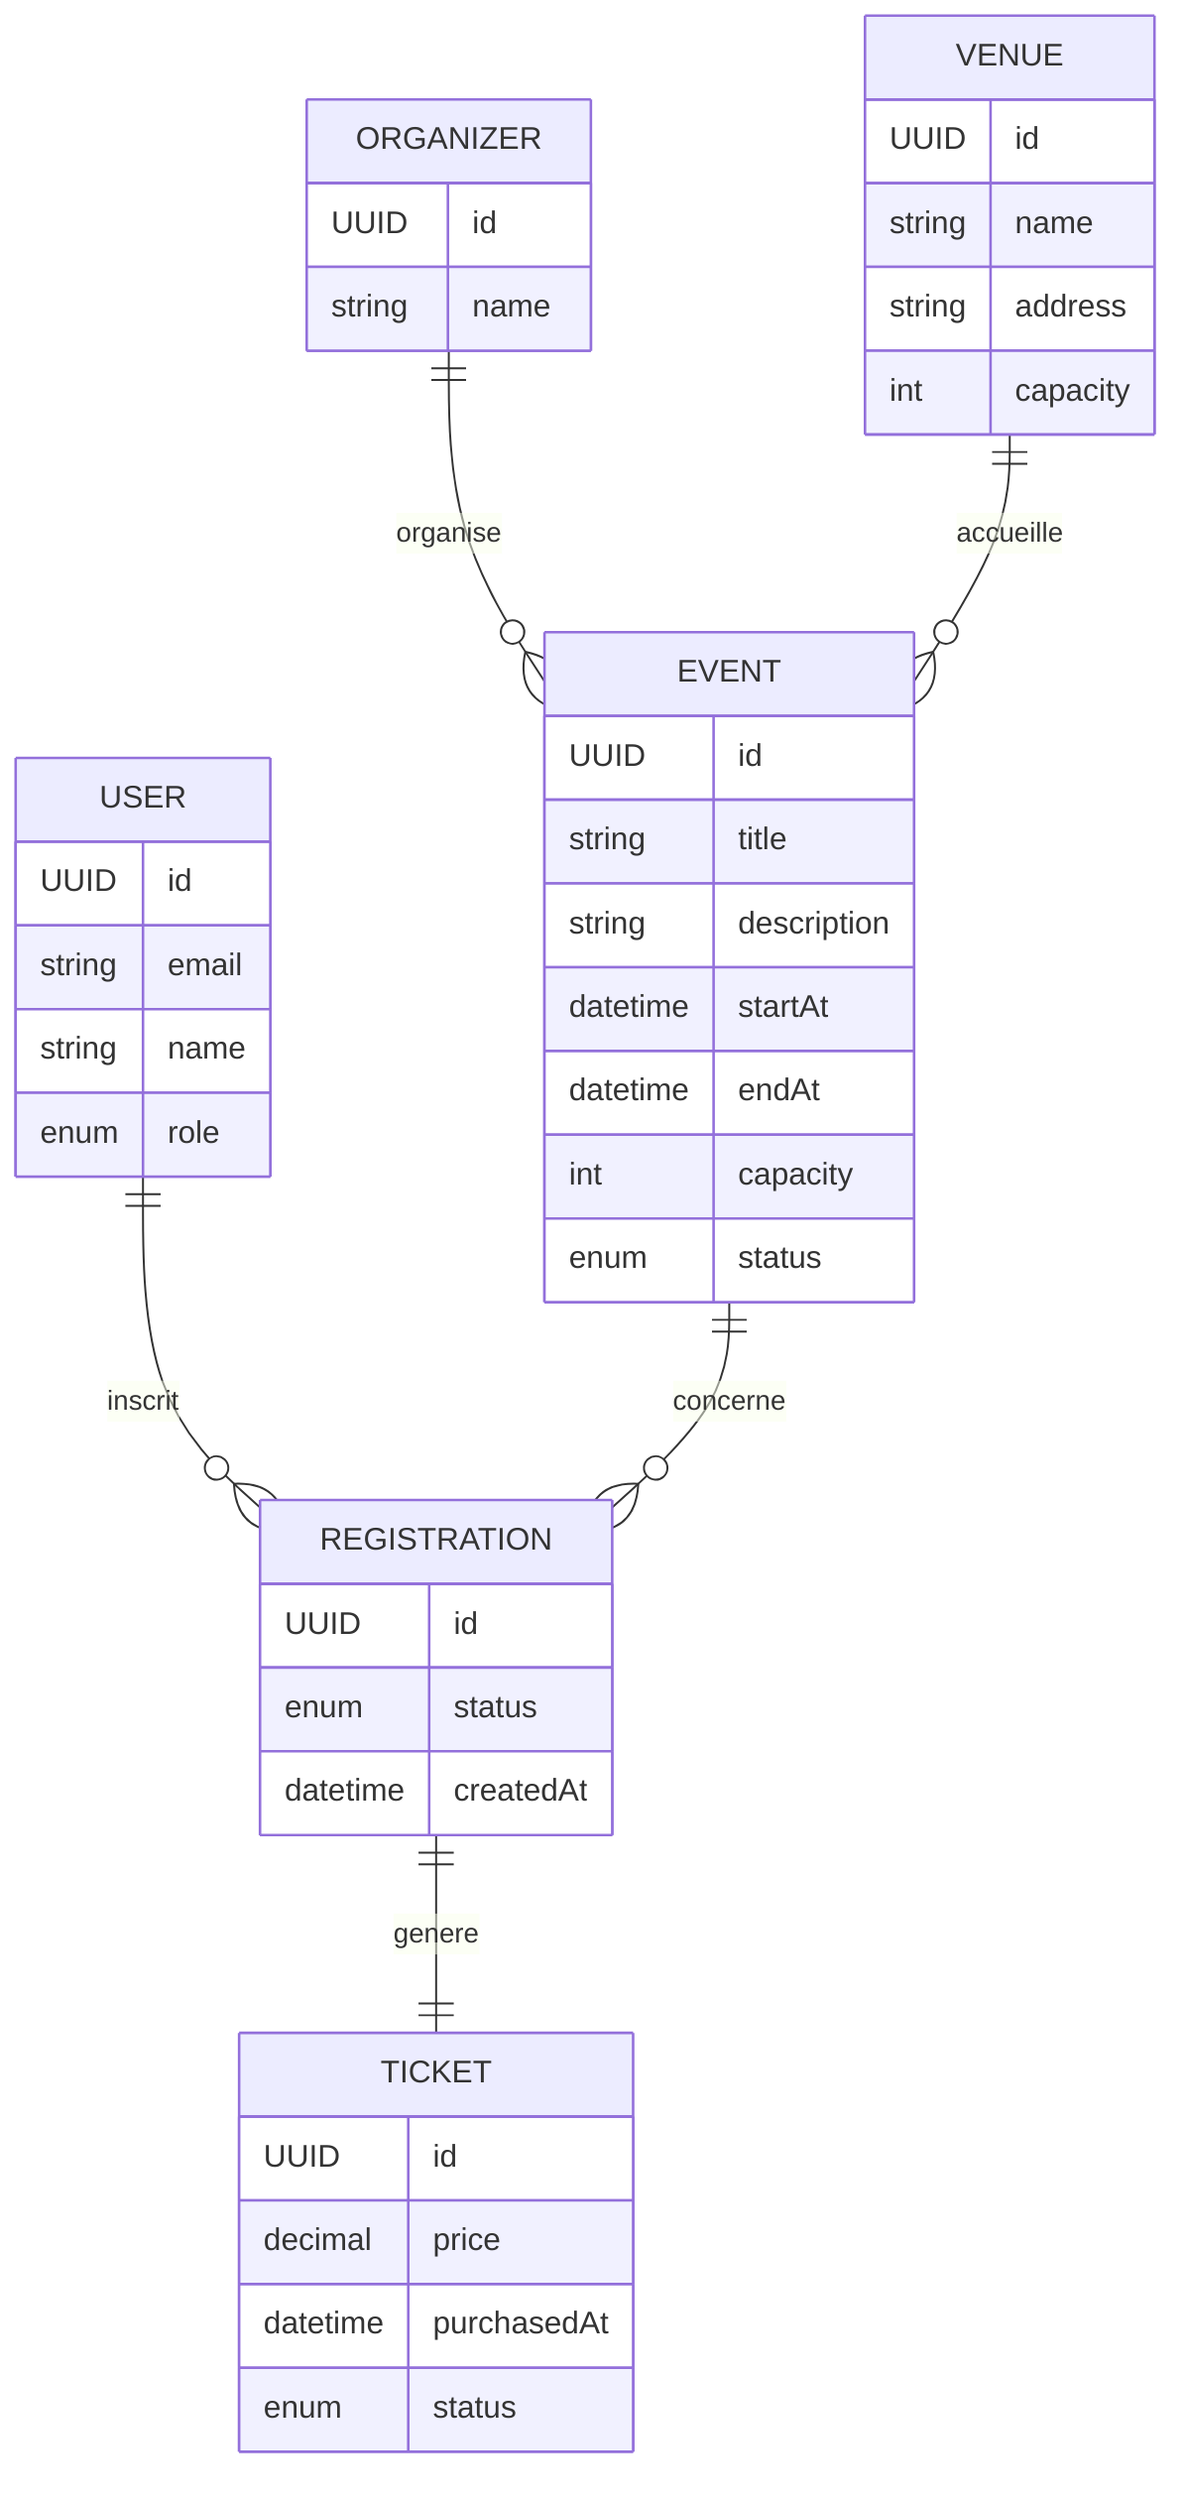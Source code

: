 erDiagram
    USER ||--o{ REGISTRATION : inscrit
    EVENT ||--o{ REGISTRATION : concerne
    REGISTRATION ||--|| TICKET : genere
    ORGANIZER ||--o{ EVENT : organise
    VENUE ||--o{ EVENT : accueille

    USER {
        UUID id
        string email
        string name
        enum role
    }

    ORGANIZER {
        UUID id
        string name
    }

    VENUE {
        UUID id
        string name
        string address
        int capacity
    }

    EVENT {
        UUID id
        string title
        string description
        datetime startAt
        datetime endAt
        int capacity
        enum status
    }

    REGISTRATION {
        UUID id
        enum status
        datetime createdAt
    }

    TICKET {
        UUID id
        decimal price
        datetime purchasedAt
        enum status
    }